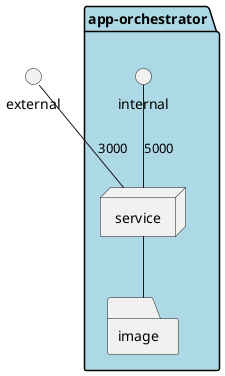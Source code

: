 @startuml

interface external

package  "app-orchestrator" #lightblue {
  interface internal
  node service
  folder image
}
service -- image
external -- service : 3000
internal -- service : 5000

@enduml
